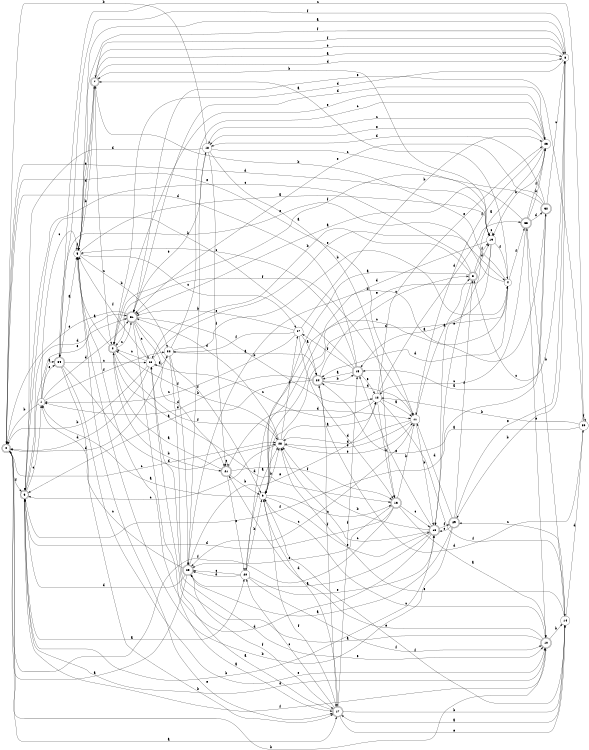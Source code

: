 digraph n28_2 {
__start0 [label="" shape="none"];

rankdir=LR;
size="8,5";

s0 [style="rounded,filled", color="black", fillcolor="white" shape="doublecircle", label="0"];
s1 [style="filled", color="black", fillcolor="white" shape="circle", label="1"];
s2 [style="rounded,filled", color="black", fillcolor="white" shape="doublecircle", label="2"];
s3 [style="rounded,filled", color="black", fillcolor="white" shape="doublecircle", label="3"];
s4 [style="filled", color="black", fillcolor="white" shape="circle", label="4"];
s5 [style="filled", color="black", fillcolor="white" shape="circle", label="5"];
s6 [style="rounded,filled", color="black", fillcolor="white" shape="doublecircle", label="6"];
s7 [style="rounded,filled", color="black", fillcolor="white" shape="doublecircle", label="7"];
s8 [style="filled", color="black", fillcolor="white" shape="circle", label="8"];
s9 [style="filled", color="black", fillcolor="white" shape="circle", label="9"];
s10 [style="rounded,filled", color="black", fillcolor="white" shape="doublecircle", label="10"];
s11 [style="filled", color="black", fillcolor="white" shape="circle", label="11"];
s12 [style="filled", color="black", fillcolor="white" shape="circle", label="12"];
s13 [style="rounded,filled", color="black", fillcolor="white" shape="doublecircle", label="13"];
s14 [style="filled", color="black", fillcolor="white" shape="circle", label="14"];
s15 [style="rounded,filled", color="black", fillcolor="white" shape="doublecircle", label="15"];
s16 [style="rounded,filled", color="black", fillcolor="white" shape="doublecircle", label="16"];
s17 [style="rounded,filled", color="black", fillcolor="white" shape="doublecircle", label="17"];
s18 [style="filled", color="black", fillcolor="white" shape="circle", label="18"];
s19 [style="filled", color="black", fillcolor="white" shape="circle", label="19"];
s20 [style="filled", color="black", fillcolor="white" shape="circle", label="20"];
s21 [style="rounded,filled", color="black", fillcolor="white" shape="doublecircle", label="21"];
s22 [style="filled", color="black", fillcolor="white" shape="circle", label="22"];
s23 [style="filled", color="black", fillcolor="white" shape="circle", label="23"];
s24 [style="rounded,filled", color="black", fillcolor="white" shape="doublecircle", label="24"];
s25 [style="rounded,filled", color="black", fillcolor="white" shape="doublecircle", label="25"];
s26 [style="filled", color="black", fillcolor="white" shape="circle", label="26"];
s27 [style="filled", color="black", fillcolor="white" shape="circle", label="27"];
s28 [style="filled", color="black", fillcolor="white" shape="circle", label="28"];
s29 [style="rounded,filled", color="black", fillcolor="white" shape="doublecircle", label="29"];
s30 [style="filled", color="black", fillcolor="white" shape="circle", label="30"];
s31 [style="rounded,filled", color="black", fillcolor="white" shape="doublecircle", label="31"];
s32 [style="rounded,filled", color="black", fillcolor="white" shape="doublecircle", label="32"];
s33 [style="rounded,filled", color="black", fillcolor="white" shape="doublecircle", label="33"];
s34 [style="rounded,filled", color="black", fillcolor="white" shape="doublecircle", label="34"];
s0 -> s17 [label="a"];
s0 -> s10 [label="b"];
s0 -> s28 [label="c"];
s0 -> s19 [label="d"];
s0 -> s11 [label="e"];
s0 -> s6 [label="f"];
s1 -> s34 [label="a"];
s1 -> s0 [label="b"];
s1 -> s5 [label="c"];
s1 -> s31 [label="d"];
s1 -> s34 [label="e"];
s1 -> s22 [label="f"];
s2 -> s5 [label="a"];
s2 -> s21 [label="b"];
s2 -> s31 [label="c"];
s2 -> s13 [label="d"];
s2 -> s23 [label="e"];
s2 -> s28 [label="f"];
s3 -> s9 [label="a"];
s3 -> s26 [label="b"];
s3 -> s6 [label="c"];
s3 -> s19 [label="d"];
s3 -> s16 [label="e"];
s3 -> s19 [label="f"];
s4 -> s7 [label="a"];
s4 -> s7 [label="b"];
s4 -> s20 [label="c"];
s4 -> s24 [label="d"];
s4 -> s34 [label="e"];
s4 -> s33 [label="f"];
s5 -> s19 [label="a"];
s5 -> s22 [label="b"];
s5 -> s27 [label="c"];
s5 -> s7 [label="d"];
s5 -> s17 [label="e"];
s5 -> s5 [label="f"];
s6 -> s20 [label="a"];
s6 -> s16 [label="b"];
s6 -> s1 [label="c"];
s6 -> s31 [label="d"];
s6 -> s31 [label="e"];
s6 -> s32 [label="f"];
s7 -> s8 [label="a"];
s7 -> s5 [label="b"];
s7 -> s2 [label="c"];
s7 -> s8 [label="d"];
s7 -> s5 [label="e"];
s7 -> s8 [label="f"];
s8 -> s5 [label="a"];
s8 -> s29 [label="b"];
s8 -> s3 [label="c"];
s8 -> s2 [label="d"];
s8 -> s7 [label="e"];
s8 -> s5 [label="f"];
s9 -> s1 [label="a"];
s9 -> s28 [label="b"];
s9 -> s13 [label="c"];
s9 -> s4 [label="d"];
s9 -> s16 [label="e"];
s9 -> s17 [label="f"];
s10 -> s26 [label="a"];
s10 -> s14 [label="b"];
s10 -> s9 [label="c"];
s10 -> s6 [label="d"];
s10 -> s21 [label="e"];
s10 -> s6 [label="f"];
s11 -> s3 [label="a"];
s11 -> s16 [label="b"];
s11 -> s25 [label="c"];
s11 -> s28 [label="d"];
s11 -> s28 [label="e"];
s11 -> s2 [label="f"];
s12 -> s11 [label="a"];
s12 -> s13 [label="b"];
s12 -> s26 [label="c"];
s12 -> s33 [label="d"];
s12 -> s23 [label="e"];
s12 -> s14 [label="f"];
s13 -> s10 [label="a"];
s13 -> s11 [label="b"];
s13 -> s16 [label="c"];
s13 -> s6 [label="d"];
s13 -> s25 [label="e"];
s13 -> s0 [label="f"];
s14 -> s17 [label="a"];
s14 -> s33 [label="b"];
s14 -> s29 [label="c"];
s14 -> s30 [label="d"];
s14 -> s28 [label="e"];
s14 -> s9 [label="f"];
s15 -> s24 [label="a"];
s15 -> s6 [label="b"];
s15 -> s5 [label="c"];
s15 -> s0 [label="d"];
s15 -> s12 [label="e"];
s15 -> s27 [label="f"];
s16 -> s25 [label="a"];
s16 -> s28 [label="b"];
s16 -> s28 [label="c"];
s16 -> s5 [label="d"];
s16 -> s15 [label="e"];
s16 -> s29 [label="f"];
s17 -> s26 [label="a"];
s17 -> s14 [label="b"];
s17 -> s20 [label="c"];
s17 -> s9 [label="d"];
s17 -> s14 [label="e"];
s17 -> s15 [label="f"];
s18 -> s13 [label="a"];
s18 -> s0 [label="b"];
s18 -> s19 [label="c"];
s18 -> s6 [label="d"];
s18 -> s31 [label="e"];
s18 -> s21 [label="f"];
s19 -> s15 [label="a"];
s19 -> s7 [label="b"];
s19 -> s19 [label="c"];
s19 -> s9 [label="d"];
s19 -> s9 [label="e"];
s19 -> s4 [label="f"];
s20 -> s28 [label="a"];
s20 -> s9 [label="b"];
s20 -> s25 [label="c"];
s20 -> s25 [label="d"];
s20 -> s16 [label="e"];
s20 -> s10 [label="f"];
s21 -> s2 [label="a"];
s21 -> s9 [label="b"];
s21 -> s21 [label="c"];
s21 -> s11 [label="d"];
s21 -> s20 [label="e"];
s21 -> s13 [label="f"];
s22 -> s24 [label="a"];
s22 -> s4 [label="b"];
s22 -> s23 [label="c"];
s22 -> s0 [label="d"];
s22 -> s10 [label="e"];
s22 -> s25 [label="f"];
s23 -> s16 [label="a"];
s23 -> s19 [label="b"];
s23 -> s18 [label="c"];
s23 -> s31 [label="d"];
s23 -> s18 [label="e"];
s23 -> s11 [label="f"];
s24 -> s6 [label="a"];
s24 -> s15 [label="b"];
s24 -> s3 [label="c"];
s24 -> s11 [label="d"];
s24 -> s1 [label="e"];
s24 -> s17 [label="f"];
s25 -> s0 [label="a"];
s25 -> s18 [label="b"];
s25 -> s1 [label="c"];
s25 -> s6 [label="d"];
s25 -> s12 [label="e"];
s25 -> s17 [label="f"];
s26 -> s22 [label="a"];
s26 -> s0 [label="b"];
s26 -> s2 [label="c"];
s26 -> s0 [label="d"];
s26 -> s4 [label="e"];
s26 -> s5 [label="f"];
s27 -> s24 [label="a"];
s27 -> s23 [label="b"];
s27 -> s1 [label="c"];
s27 -> s13 [label="d"];
s27 -> s31 [label="e"];
s27 -> s22 [label="f"];
s28 -> s12 [label="a"];
s28 -> s2 [label="b"];
s28 -> s6 [label="c"];
s28 -> s31 [label="d"];
s28 -> s11 [label="e"];
s28 -> s27 [label="f"];
s29 -> s25 [label="a"];
s29 -> s5 [label="b"];
s29 -> s16 [label="c"];
s29 -> s11 [label="d"];
s29 -> s8 [label="e"];
s29 -> s3 [label="f"];
s30 -> s24 [label="a"];
s30 -> s12 [label="b"];
s30 -> s34 [label="c"];
s30 -> s24 [label="d"];
s30 -> s31 [label="e"];
s30 -> s30 [label="f"];
s31 -> s17 [label="a"];
s31 -> s12 [label="b"];
s31 -> s26 [label="c"];
s31 -> s21 [label="d"];
s31 -> s0 [label="e"];
s31 -> s9 [label="f"];
s32 -> s15 [label="a"];
s32 -> s25 [label="b"];
s32 -> s8 [label="c"];
s32 -> s18 [label="d"];
s32 -> s31 [label="e"];
s32 -> s2 [label="f"];
s33 -> s31 [label="a"];
s33 -> s23 [label="b"];
s33 -> s12 [label="c"];
s33 -> s32 [label="d"];
s33 -> s10 [label="e"];
s33 -> s23 [label="f"];
s34 -> s5 [label="a"];
s34 -> s17 [label="b"];
s34 -> s26 [label="c"];
s34 -> s28 [label="d"];
s34 -> s10 [label="e"];
s34 -> s8 [label="f"];

}